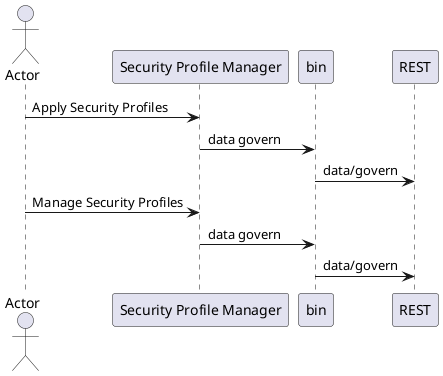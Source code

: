 @startuml


actor "Actor" as actor




actor -> "Security Profile Manager": Apply Security Profiles
"Security Profile Manager" -> bin: data govern
bin -> REST: data/govern

actor -> "Security Profile Manager": Manage Security Profiles
"Security Profile Manager" -> bin: data govern
bin -> REST: data/govern



@enduml
